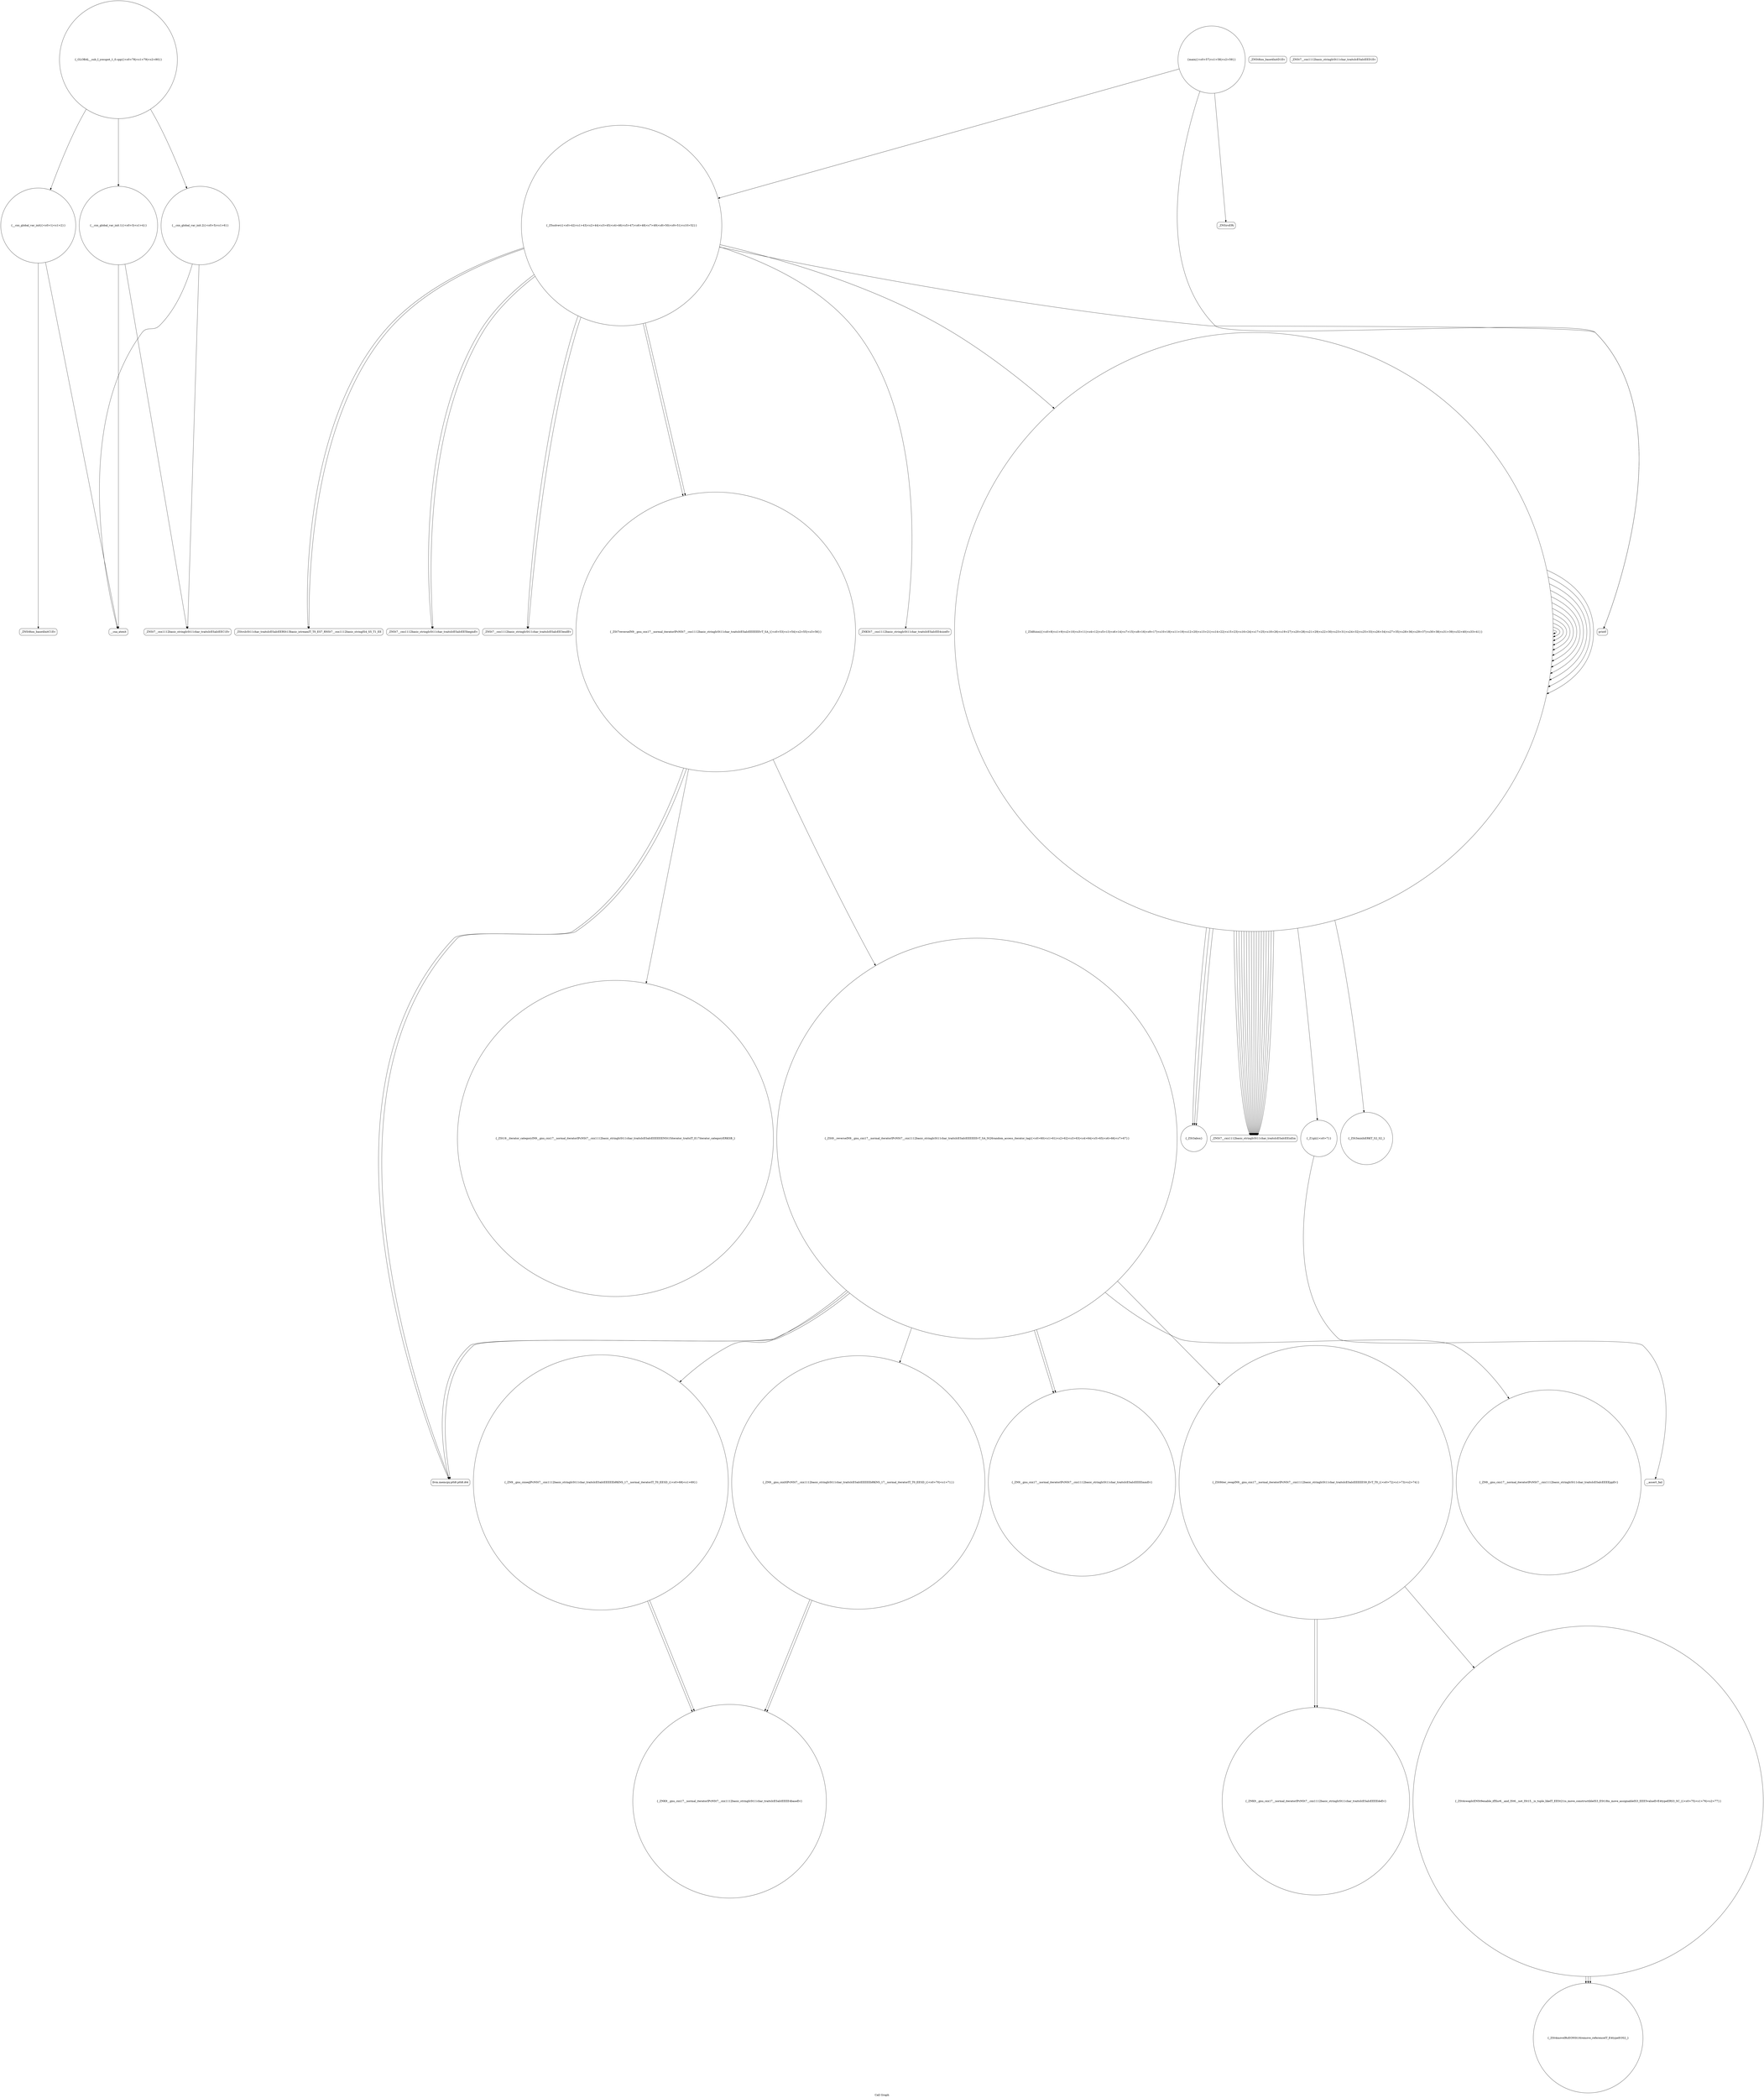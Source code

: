 digraph "Call Graph" {
	label="Call Graph";

	Node0x5644b0ef2d70 [shape=record,shape=circle,label="{__cxx_global_var_init|{<s0>1|<s1>2}}"];
	Node0x5644b0ef2d70:s0 -> Node0x5644b0ef2df0[color=black];
	Node0x5644b0ef2d70:s1 -> Node0x5644b0fb5830[color=black];
	Node0x5644b0fb63b0 [shape=record,shape=circle,label="{_ZN9__gnu_cxxeqIPcNSt7__cxx1112basic_stringIcSt11char_traitsIcESaIcEEEEEbRKNS_17__normal_iteratorIT_T0_EESD_|{<s0>68|<s1>69}}"];
	Node0x5644b0fb63b0:s0 -> Node0x5644b0fb6630[color=black];
	Node0x5644b0fb63b0:s1 -> Node0x5644b0fb6630[color=black];
	Node0x5644b0fb5a30 [shape=record,shape=circle,label="{__cxx_global_var_init.2|{<s0>5|<s1>6}}"];
	Node0x5644b0fb5a30:s0 -> Node0x5644b0fb5930[color=black];
	Node0x5644b0fb5a30:s1 -> Node0x5644b0fb5830[color=black];
	Node0x5644b0fb6730 [shape=record,shape=circle,label="{_ZNK9__gnu_cxx17__normal_iteratorIPcNSt7__cxx1112basic_stringIcSt11char_traitsIcESaIcEEEEdeEv}"];
	Node0x5644b0fb5db0 [shape=record,shape=circle,label="{_Z5solvev|{<s0>42|<s1>43|<s2>44|<s3>45|<s4>46|<s5>47|<s6>48|<s7>49|<s8>50|<s9>51|<s10>52}}"];
	Node0x5644b0fb5db0:s0 -> Node0x5644b0fb5e30[color=black];
	Node0x5644b0fb5db0:s1 -> Node0x5644b0fb5e30[color=black];
	Node0x5644b0fb5db0:s2 -> Node0x5644b0fb5f30[color=black];
	Node0x5644b0fb5db0:s3 -> Node0x5644b0fb5fb0[color=black];
	Node0x5644b0fb5db0:s4 -> Node0x5644b0fb5eb0[color=black];
	Node0x5644b0fb5db0:s5 -> Node0x5644b0fb5f30[color=black];
	Node0x5644b0fb5db0:s6 -> Node0x5644b0fb5fb0[color=black];
	Node0x5644b0fb5db0:s7 -> Node0x5644b0fb5eb0[color=black];
	Node0x5644b0fb5db0:s8 -> Node0x5644b0fb6030[color=black];
	Node0x5644b0fb5db0:s9 -> Node0x5644b0fb5bb0[color=black];
	Node0x5644b0fb5db0:s10 -> Node0x5644b0fb60b0[color=black];
	Node0x5644b0fb6130 [shape=record,shape=circle,label="{main|{<s0>57|<s1>58|<s2>59}}"];
	Node0x5644b0fb6130:s0 -> Node0x5644b0fb61b0[color=black];
	Node0x5644b0fb6130:s1 -> Node0x5644b0fb60b0[color=black];
	Node0x5644b0fb6130:s2 -> Node0x5644b0fb5db0[color=black];
	Node0x5644b0fb57b0 [shape=record,shape=Mrecord,label="{_ZNSt8ios_base4InitD1Ev}"];
	Node0x5644b0fb64b0 [shape=record,shape=circle,label="{_ZN9__gnu_cxxltIPcNSt7__cxx1112basic_stringIcSt11char_traitsIcESaIcEEEEEbRKNS_17__normal_iteratorIT_T0_EESD_|{<s0>70|<s1>71}}"];
	Node0x5644b0fb64b0:s0 -> Node0x5644b0fb6630[color=black];
	Node0x5644b0fb64b0:s1 -> Node0x5644b0fb6630[color=black];
	Node0x5644b0fb5b30 [shape=record,shape=Mrecord,label="{__assert_fail}"];
	Node0x5644b0fb6830 [shape=record,shape=circle,label="{_GLOBAL__sub_I_yosupot_1_0.cpp|{<s0>78|<s1>79|<s2>80}}"];
	Node0x5644b0fb6830:s0 -> Node0x5644b0ef2d70[color=black];
	Node0x5644b0fb6830:s1 -> Node0x5644b0fb58b0[color=black];
	Node0x5644b0fb6830:s2 -> Node0x5644b0fb5a30[color=black];
	Node0x5644b0fb5eb0 [shape=record,shape=circle,label="{_ZSt7reverseIN9__gnu_cxx17__normal_iteratorIPcNSt7__cxx1112basic_stringIcSt11char_traitsIcESaIcEEEEEEvT_SA_|{<s0>53|<s1>54|<s2>55|<s3>56}}"];
	Node0x5644b0fb5eb0:s0 -> Node0x5644b0fb62b0[color=black];
	Node0x5644b0fb5eb0:s1 -> Node0x5644b0fb62b0[color=black];
	Node0x5644b0fb5eb0:s2 -> Node0x5644b0fb6330[color=black];
	Node0x5644b0fb5eb0:s3 -> Node0x5644b0fb6230[color=black];
	Node0x5644b0fb6230 [shape=record,shape=circle,label="{_ZSt9__reverseIN9__gnu_cxx17__normal_iteratorIPcNSt7__cxx1112basic_stringIcSt11char_traitsIcESaIcEEEEEEvT_SA_St26random_access_iterator_tag|{<s0>60|<s1>61|<s2>62|<s3>63|<s4>64|<s5>65|<s6>66|<s7>67}}"];
	Node0x5644b0fb6230:s0 -> Node0x5644b0fb63b0[color=black];
	Node0x5644b0fb6230:s1 -> Node0x5644b0fb6430[color=black];
	Node0x5644b0fb6230:s2 -> Node0x5644b0fb64b0[color=black];
	Node0x5644b0fb6230:s3 -> Node0x5644b0fb62b0[color=black];
	Node0x5644b0fb6230:s4 -> Node0x5644b0fb62b0[color=black];
	Node0x5644b0fb6230:s5 -> Node0x5644b0fb6530[color=black];
	Node0x5644b0fb6230:s6 -> Node0x5644b0fb65b0[color=black];
	Node0x5644b0fb6230:s7 -> Node0x5644b0fb6430[color=black];
	Node0x5644b0fb58b0 [shape=record,shape=circle,label="{__cxx_global_var_init.1|{<s0>3|<s1>4}}"];
	Node0x5644b0fb58b0:s0 -> Node0x5644b0fb5930[color=black];
	Node0x5644b0fb58b0:s1 -> Node0x5644b0fb5830[color=black];
	Node0x5644b0fb65b0 [shape=record,shape=circle,label="{_ZN9__gnu_cxx17__normal_iteratorIPcNSt7__cxx1112basic_stringIcSt11char_traitsIcESaIcEEEEppEv}"];
	Node0x5644b0fb5c30 [shape=record,shape=circle,label="{_ZSt3absx}"];
	Node0x5644b0fb5fb0 [shape=record,shape=Mrecord,label="{_ZNSt7__cxx1112basic_stringIcSt11char_traitsIcESaIcEE3endEv}"];
	Node0x5644b0fb6330 [shape=record,shape=circle,label="{_ZSt19__iterator_categoryIN9__gnu_cxx17__normal_iteratorIPcNSt7__cxx1112basic_stringIcSt11char_traitsIcESaIcEEEEEENSt15iterator_traitsIT_E17iterator_categoryERKSB_}"];
	Node0x5644b0fb59b0 [shape=record,shape=Mrecord,label="{_ZNSt7__cxx1112basic_stringIcSt11char_traitsIcESaIcEED1Ev}"];
	Node0x5644b0fb66b0 [shape=record,shape=circle,label="{_ZSt4swapIcENSt9enable_ifIXsr6__and_ISt6__not_ISt15__is_tuple_likeIT_EESt21is_move_constructibleIS3_ESt18is_move_assignableIS3_EEE5valueEvE4typeERS3_SC_|{<s0>75|<s1>76|<s2>77}}"];
	Node0x5644b0fb66b0:s0 -> Node0x5644b0fb67b0[color=black];
	Node0x5644b0fb66b0:s1 -> Node0x5644b0fb67b0[color=black];
	Node0x5644b0fb66b0:s2 -> Node0x5644b0fb67b0[color=black];
	Node0x5644b0fb5d30 [shape=record,shape=Mrecord,label="{_ZNSt7__cxx1112basic_stringIcSt11char_traitsIcESaIcEEixEm}"];
	Node0x5644b0fb60b0 [shape=record,shape=Mrecord,label="{printf}"];
	Node0x5644b0ef2df0 [shape=record,shape=Mrecord,label="{_ZNSt8ios_base4InitC1Ev}"];
	Node0x5644b0fb6430 [shape=record,shape=circle,label="{_ZN9__gnu_cxx17__normal_iteratorIPcNSt7__cxx1112basic_stringIcSt11char_traitsIcESaIcEEEEmmEv}"];
	Node0x5644b0fb5ab0 [shape=record,shape=circle,label="{_Z1gii|{<s0>7}}"];
	Node0x5644b0fb5ab0:s0 -> Node0x5644b0fb5b30[color=black];
	Node0x5644b0fb67b0 [shape=record,shape=circle,label="{_ZSt4moveIRcEONSt16remove_referenceIT_E4typeEOS2_}"];
	Node0x5644b0fb5e30 [shape=record,shape=Mrecord,label="{_ZStrsIcSt11char_traitsIcESaIcEERSt13basic_istreamIT_T0_ES7_RNSt7__cxx1112basic_stringIS4_S5_T1_EE}"];
	Node0x5644b0fb61b0 [shape=record,shape=Mrecord,label="{_ZNSirsERi}"];
	Node0x5644b0fb5830 [shape=record,shape=Mrecord,label="{__cxa_atexit}"];
	Node0x5644b0fb6530 [shape=record,shape=circle,label="{_ZSt9iter_swapIN9__gnu_cxx17__normal_iteratorIPcNSt7__cxx1112basic_stringIcSt11char_traitsIcESaIcEEEEES9_EvT_T0_|{<s0>72|<s1>73|<s2>74}}"];
	Node0x5644b0fb6530:s0 -> Node0x5644b0fb6730[color=black];
	Node0x5644b0fb6530:s1 -> Node0x5644b0fb6730[color=black];
	Node0x5644b0fb6530:s2 -> Node0x5644b0fb66b0[color=black];
	Node0x5644b0fb5bb0 [shape=record,shape=circle,label="{_Z3dfsixxi|{<s0>8|<s1>9|<s2>10|<s3>11|<s4>12|<s5>13|<s6>14|<s7>15|<s8>16|<s9>17|<s10>18|<s11>19|<s12>20|<s13>21|<s14>22|<s15>23|<s16>24|<s17>25|<s18>26|<s19>27|<s20>28|<s21>29|<s22>30|<s23>31|<s24>32|<s25>33|<s26>34|<s27>35|<s28>36|<s29>37|<s30>38|<s31>39|<s32>40|<s33>41}}"];
	Node0x5644b0fb5bb0:s0 -> Node0x5644b0fb5c30[color=black];
	Node0x5644b0fb5bb0:s1 -> Node0x5644b0fb5c30[color=black];
	Node0x5644b0fb5bb0:s2 -> Node0x5644b0fb5c30[color=black];
	Node0x5644b0fb5bb0:s3 -> Node0x5644b0fb5cb0[color=black];
	Node0x5644b0fb5bb0:s4 -> Node0x5644b0fb5d30[color=black];
	Node0x5644b0fb5bb0:s5 -> Node0x5644b0fb5d30[color=black];
	Node0x5644b0fb5bb0:s6 -> Node0x5644b0fb5d30[color=black];
	Node0x5644b0fb5bb0:s7 -> Node0x5644b0fb5d30[color=black];
	Node0x5644b0fb5bb0:s8 -> Node0x5644b0fb5bb0[color=black];
	Node0x5644b0fb5bb0:s9 -> Node0x5644b0fb5d30[color=black];
	Node0x5644b0fb5bb0:s10 -> Node0x5644b0fb5d30[color=black];
	Node0x5644b0fb5bb0:s11 -> Node0x5644b0fb5d30[color=black];
	Node0x5644b0fb5bb0:s12 -> Node0x5644b0fb5d30[color=black];
	Node0x5644b0fb5bb0:s13 -> Node0x5644b0fb5bb0[color=black];
	Node0x5644b0fb5bb0:s14 -> Node0x5644b0fb5d30[color=black];
	Node0x5644b0fb5bb0:s15 -> Node0x5644b0fb5d30[color=black];
	Node0x5644b0fb5bb0:s16 -> Node0x5644b0fb5d30[color=black];
	Node0x5644b0fb5bb0:s17 -> Node0x5644b0fb5d30[color=black];
	Node0x5644b0fb5bb0:s18 -> Node0x5644b0fb5ab0[color=black];
	Node0x5644b0fb5bb0:s19 -> Node0x5644b0fb5bb0[color=black];
	Node0x5644b0fb5bb0:s20 -> Node0x5644b0fb5d30[color=black];
	Node0x5644b0fb5bb0:s21 -> Node0x5644b0fb5d30[color=black];
	Node0x5644b0fb5bb0:s22 -> Node0x5644b0fb5bb0[color=black];
	Node0x5644b0fb5bb0:s23 -> Node0x5644b0fb5bb0[color=black];
	Node0x5644b0fb5bb0:s24 -> Node0x5644b0fb5bb0[color=black];
	Node0x5644b0fb5bb0:s25 -> Node0x5644b0fb5d30[color=black];
	Node0x5644b0fb5bb0:s26 -> Node0x5644b0fb5d30[color=black];
	Node0x5644b0fb5bb0:s27 -> Node0x5644b0fb5bb0[color=black];
	Node0x5644b0fb5bb0:s28 -> Node0x5644b0fb5bb0[color=black];
	Node0x5644b0fb5bb0:s29 -> Node0x5644b0fb5bb0[color=black];
	Node0x5644b0fb5bb0:s30 -> Node0x5644b0fb5d30[color=black];
	Node0x5644b0fb5bb0:s31 -> Node0x5644b0fb5bb0[color=black];
	Node0x5644b0fb5bb0:s32 -> Node0x5644b0fb5bb0[color=black];
	Node0x5644b0fb5bb0:s33 -> Node0x5644b0fb5bb0[color=black];
	Node0x5644b0fb5f30 [shape=record,shape=Mrecord,label="{_ZNSt7__cxx1112basic_stringIcSt11char_traitsIcESaIcEE5beginEv}"];
	Node0x5644b0fb62b0 [shape=record,shape=Mrecord,label="{llvm.memcpy.p0i8.p0i8.i64}"];
	Node0x5644b0fb5930 [shape=record,shape=Mrecord,label="{_ZNSt7__cxx1112basic_stringIcSt11char_traitsIcESaIcEEC1Ev}"];
	Node0x5644b0fb6630 [shape=record,shape=circle,label="{_ZNK9__gnu_cxx17__normal_iteratorIPcNSt7__cxx1112basic_stringIcSt11char_traitsIcESaIcEEEE4baseEv}"];
	Node0x5644b0fb5cb0 [shape=record,shape=circle,label="{_ZSt3minIxERKT_S2_S2_}"];
	Node0x5644b0fb6030 [shape=record,shape=Mrecord,label="{_ZNKSt7__cxx1112basic_stringIcSt11char_traitsIcESaIcEE4sizeEv}"];
}
